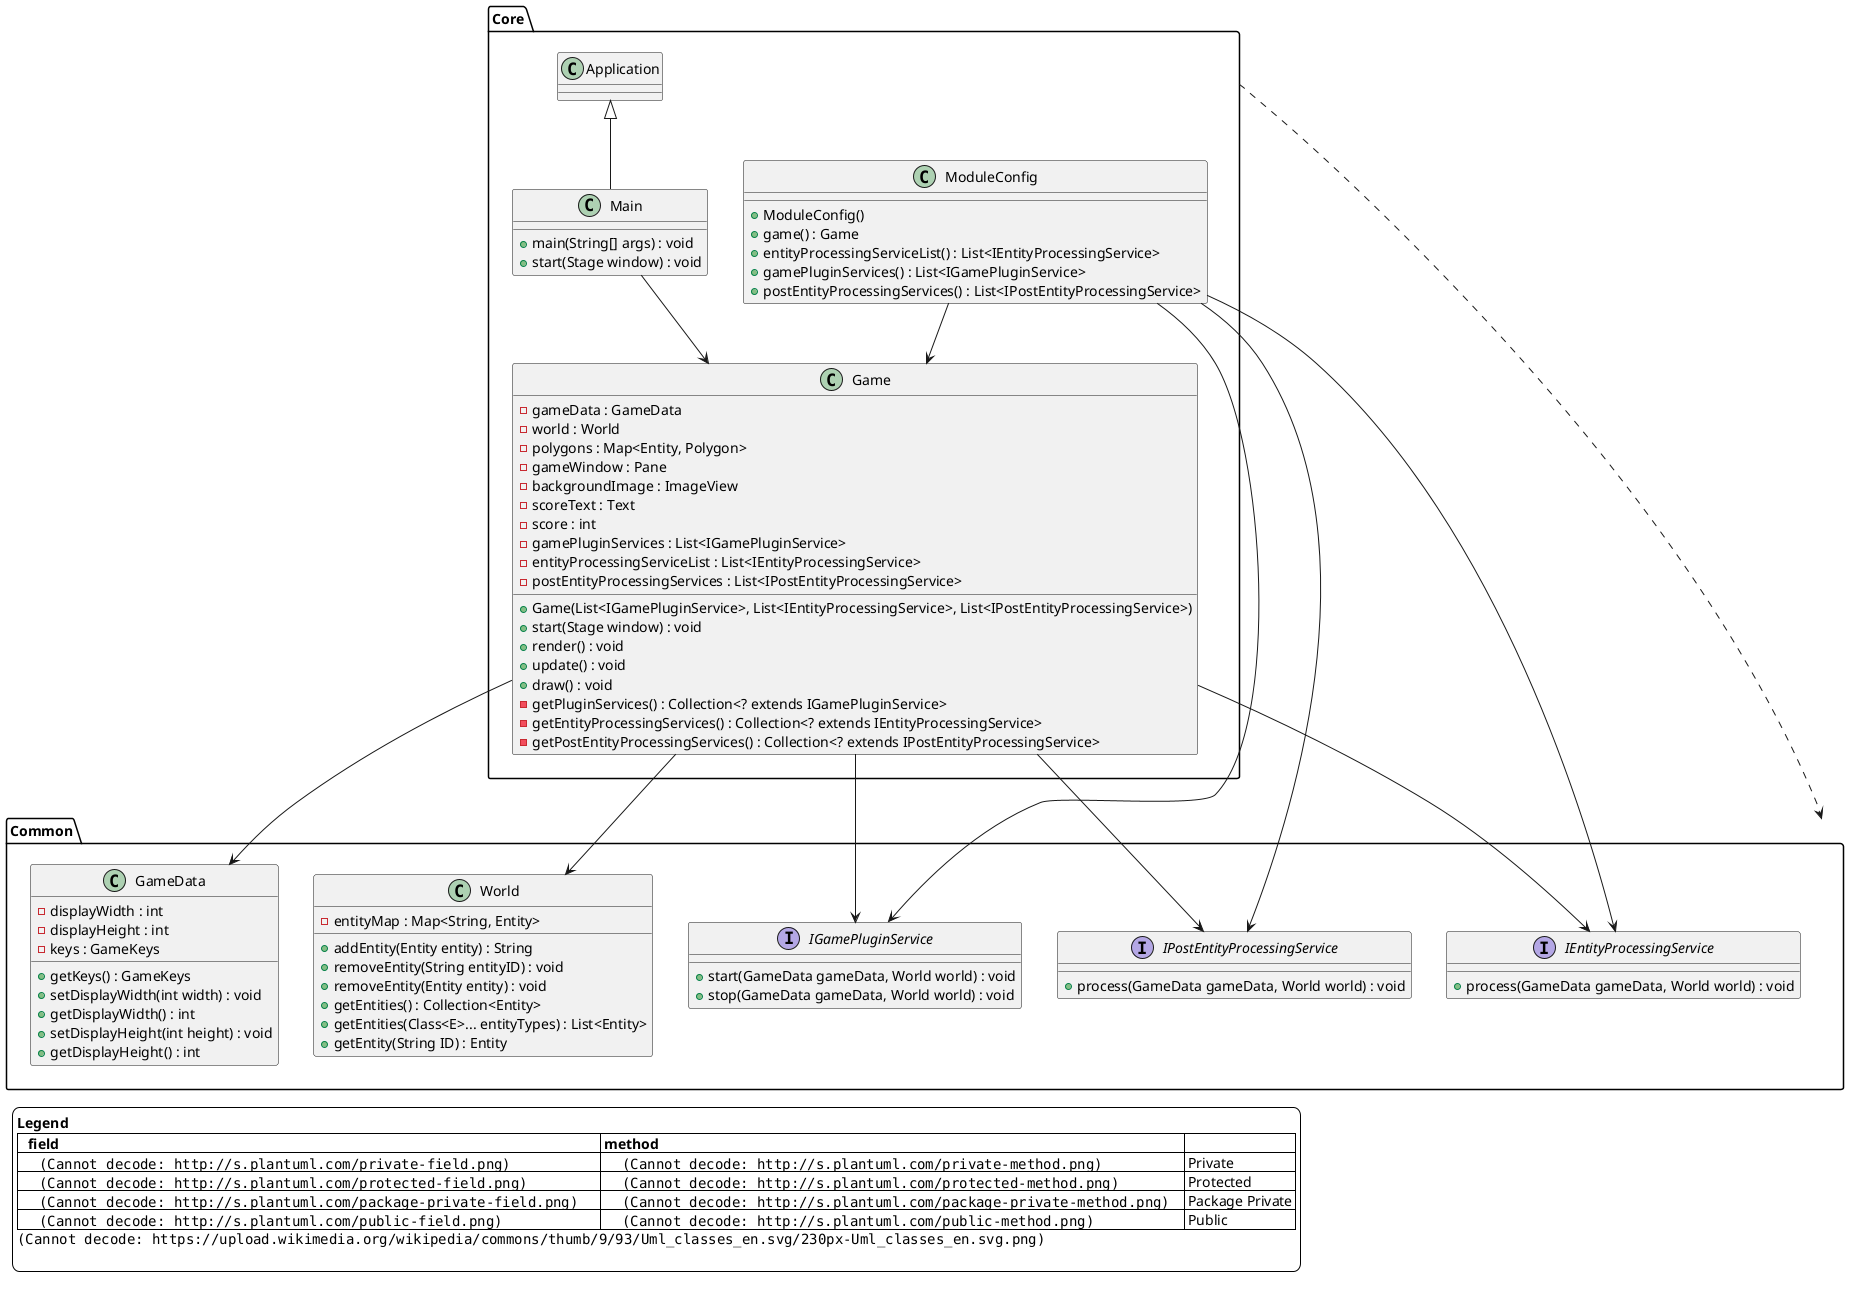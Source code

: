 @startuml
'https://plantuml.com/class-diagram

package Core {
    class Game {
        -gameData : GameData
        -world : World
        -polygons : Map<Entity, Polygon>
        -gameWindow : Pane
        -backgroundImage : ImageView
        -scoreText : Text
        -score : int
        -gamePluginServices : List<IGamePluginService>
        -entityProcessingServiceList : List<IEntityProcessingService>
        -postEntityProcessingServices : List<IPostEntityProcessingService>

        +Game(List<IGamePluginService>, List<IEntityProcessingService>, List<IPostEntityProcessingService>)
        +start(Stage window) : void
        +render() : void
        +update() : void
        +draw() : void
        -getPluginServices() : Collection<? extends IGamePluginService>
        -getEntityProcessingServices() : Collection<? extends IEntityProcessingService>
        -getPostEntityProcessingServices() : Collection<? extends IPostEntityProcessingService>
    }

    class Main extends Application {
        +main(String[] args) : void
        +start(Stage window) : void
    }
    Main --> Game

    class ModuleConfig {
        +ModuleConfig()
        +game() : Game
        +entityProcessingServiceList() : List<IEntityProcessingService>
        +gamePluginServices() : List<IGamePluginService>
        +postEntityProcessingServices() : List<IPostEntityProcessingService>
    }
    ModuleConfig --> Game
}
Core ..> Common
Core.ModuleConfig --> Common.IEntityProcessingService
Core.ModuleConfig --> Common.IGamePluginService
Core.ModuleConfig --> Common.IPostEntityProcessingService
Core.Game --> Common.GameData
Core.Game --> Common.World
Core.Game --> Common.IGamePluginService
Core.Game --> Common.IEntityProcessingService
Core.Game --> Common.IPostEntityProcessingService

package Common {
    interface IEntityProcessingService {
        +process(GameData gameData, World world) : void
    }

    interface IGamePluginService {
        +start(GameData gameData, World world) : void
        +stop(GameData gameData, World world) : void
    }

    interface IPostEntityProcessingService {
        +process(GameData gameData, World world) : void
    }

    class GameData {
        -displayWidth : int
        -displayHeight : int
        -keys : GameKeys

        +getKeys() : GameKeys
        +setDisplayWidth(int width) : void
        +getDisplayWidth() : int
        +setDisplayHeight(int height) : void
        +getDisplayHeight() : int
    }

    class World {
        -entityMap : Map<String, Entity>

        +addEntity(Entity entity) : String
        +removeEntity(String entityID) : void
        +removeEntity(Entity entity) : void
        +getEntities() : Collection<Entity>
        +getEntities(Class<E>... entityTypes) : List<Entity>
        +getEntity(String ID) : Entity
    }
}

'https://stackoverflow.com/questions/54882822/plantuml-class-diagram-field-method-visibility-in-legend
skinparam legendBackgroundColor #ffffff,
legend left
**Legend**
|=   field |= method |=  |
|      <img:http://s.plantuml.com/private-field.png>      |      <img:http://s.plantuml.com/private-method.png>     | Private |
|      <img:http://s.plantuml.com/protected-field.png>    |      <img:http://s.plantuml.com/protected-method.png>   | Protected |
|      <img:http://s.plantuml.com/package-private-field.png>      |      <img:http://s.plantuml.com/package-private-method.png>    | Package Private |
|      <img:http://s.plantuml.com/public-field.png>      |      <img:http://s.plantuml.com/public-method.png>     | Public |
'https://www.youtube.com/watch?v=pYvL31l-hoY&ab_channel=Randomcode
<img:https://upload.wikimedia.org/wikipedia/commons/thumb/9/93/Uml_classes_en.svg/230px-Uml_classes_en.svg.png>

end legend

@enduml